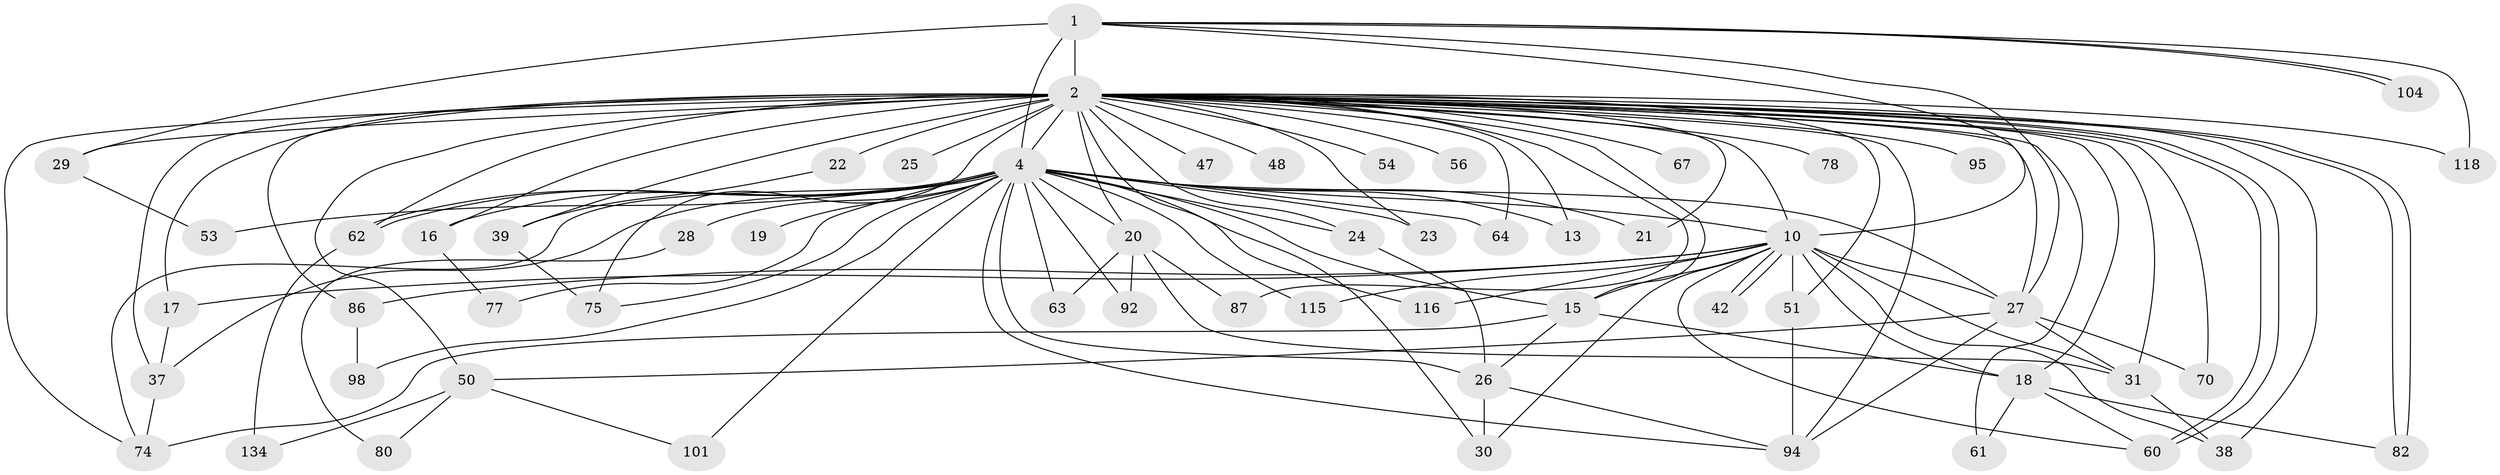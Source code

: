 // original degree distribution, {16: 0.00684931506849315, 28: 0.0136986301369863, 29: 0.00684931506849315, 27: 0.0136986301369863, 21: 0.00684931506849315, 25: 0.00684931506849315, 24: 0.00684931506849315, 26: 0.00684931506849315, 5: 0.02054794520547945, 6: 0.02054794520547945, 2: 0.5547945205479452, 4: 0.13013698630136986, 9: 0.02054794520547945, 3: 0.1780821917808219, 7: 0.00684931506849315}
// Generated by graph-tools (version 1.1) at 2025/17/03/04/25 18:17:40]
// undirected, 58 vertices, 123 edges
graph export_dot {
graph [start="1"]
  node [color=gray90,style=filled];
  1;
  2 [super="+3+40+55"];
  4 [super="+85+89+33+111+6+108+79+11+5"];
  10 [super="+41"];
  13;
  15 [super="+52+137+117+68+35"];
  16;
  17;
  18 [super="+58"];
  19;
  20;
  21;
  22 [super="+113"];
  23;
  24;
  25;
  26 [super="+36"];
  27 [super="+109+130+100+84+43"];
  28;
  29;
  30;
  31;
  37;
  38 [super="+124"];
  39 [super="+65"];
  42;
  47;
  48;
  50 [super="+88+96"];
  51;
  53;
  54;
  56;
  60 [super="+97+83"];
  61;
  62 [super="+81"];
  63;
  64 [super="+71"];
  67;
  70;
  74;
  75 [super="+107"];
  77;
  78;
  80;
  82;
  86 [super="+142+128"];
  87;
  92;
  94 [super="+103"];
  95;
  98;
  101;
  104;
  115 [super="+120"];
  116;
  118;
  134;
  1 -- 2 [weight=6];
  1 -- 4 [weight=3];
  1 -- 10 [weight=2];
  1 -- 29;
  1 -- 104;
  1 -- 104;
  1 -- 118;
  1 -- 27;
  2 -- 4 [weight=28];
  2 -- 10 [weight=6];
  2 -- 15 [weight=2];
  2 -- 18 [weight=5];
  2 -- 29;
  2 -- 60 [weight=2];
  2 -- 60;
  2 -- 61;
  2 -- 82;
  2 -- 82;
  2 -- 13;
  2 -- 16 [weight=2];
  2 -- 17;
  2 -- 20 [weight=3];
  2 -- 21;
  2 -- 22 [weight=3];
  2 -- 23;
  2 -- 24;
  2 -- 25 [weight=2];
  2 -- 27 [weight=2];
  2 -- 30;
  2 -- 31;
  2 -- 37;
  2 -- 38;
  2 -- 39 [weight=2];
  2 -- 47 [weight=2];
  2 -- 48 [weight=2];
  2 -- 50 [weight=3];
  2 -- 51;
  2 -- 54 [weight=2];
  2 -- 56 [weight=3];
  2 -- 62;
  2 -- 64 [weight=2];
  2 -- 67 [weight=2];
  2 -- 70;
  2 -- 74;
  2 -- 75;
  2 -- 78 [weight=2];
  2 -- 86 [weight=3];
  2 -- 87;
  2 -- 94;
  2 -- 95;
  2 -- 118;
  4 -- 10 [weight=7];
  4 -- 23;
  4 -- 28 [weight=2];
  4 -- 53;
  4 -- 62 [weight=2];
  4 -- 62;
  4 -- 63;
  4 -- 74;
  4 -- 77;
  4 -- 116;
  4 -- 20 [weight=2];
  4 -- 26 [weight=3];
  4 -- 15;
  4 -- 64;
  4 -- 75;
  4 -- 13;
  4 -- 19 [weight=2];
  4 -- 21 [weight=2];
  4 -- 24;
  4 -- 27 [weight=2];
  4 -- 101;
  4 -- 115 [weight=2];
  4 -- 94;
  4 -- 98;
  4 -- 37;
  4 -- 16;
  4 -- 92;
  10 -- 15 [weight=2];
  10 -- 17;
  10 -- 30;
  10 -- 42;
  10 -- 42;
  10 -- 51;
  10 -- 115;
  10 -- 116;
  10 -- 86;
  10 -- 38;
  10 -- 31;
  10 -- 27;
  10 -- 60;
  10 -- 18;
  15 -- 18;
  15 -- 74;
  15 -- 26 [weight=2];
  16 -- 77;
  17 -- 37;
  18 -- 82;
  18 -- 60;
  18 -- 61;
  20 -- 31;
  20 -- 63;
  20 -- 87;
  20 -- 92;
  22 -- 39;
  24 -- 26;
  26 -- 94;
  26 -- 30;
  27 -- 70;
  27 -- 31 [weight=2];
  27 -- 50;
  27 -- 94;
  28 -- 80;
  29 -- 53;
  31 -- 38;
  37 -- 74;
  39 -- 75;
  50 -- 80;
  50 -- 101;
  50 -- 134;
  51 -- 94;
  62 -- 134;
  86 -- 98;
}
